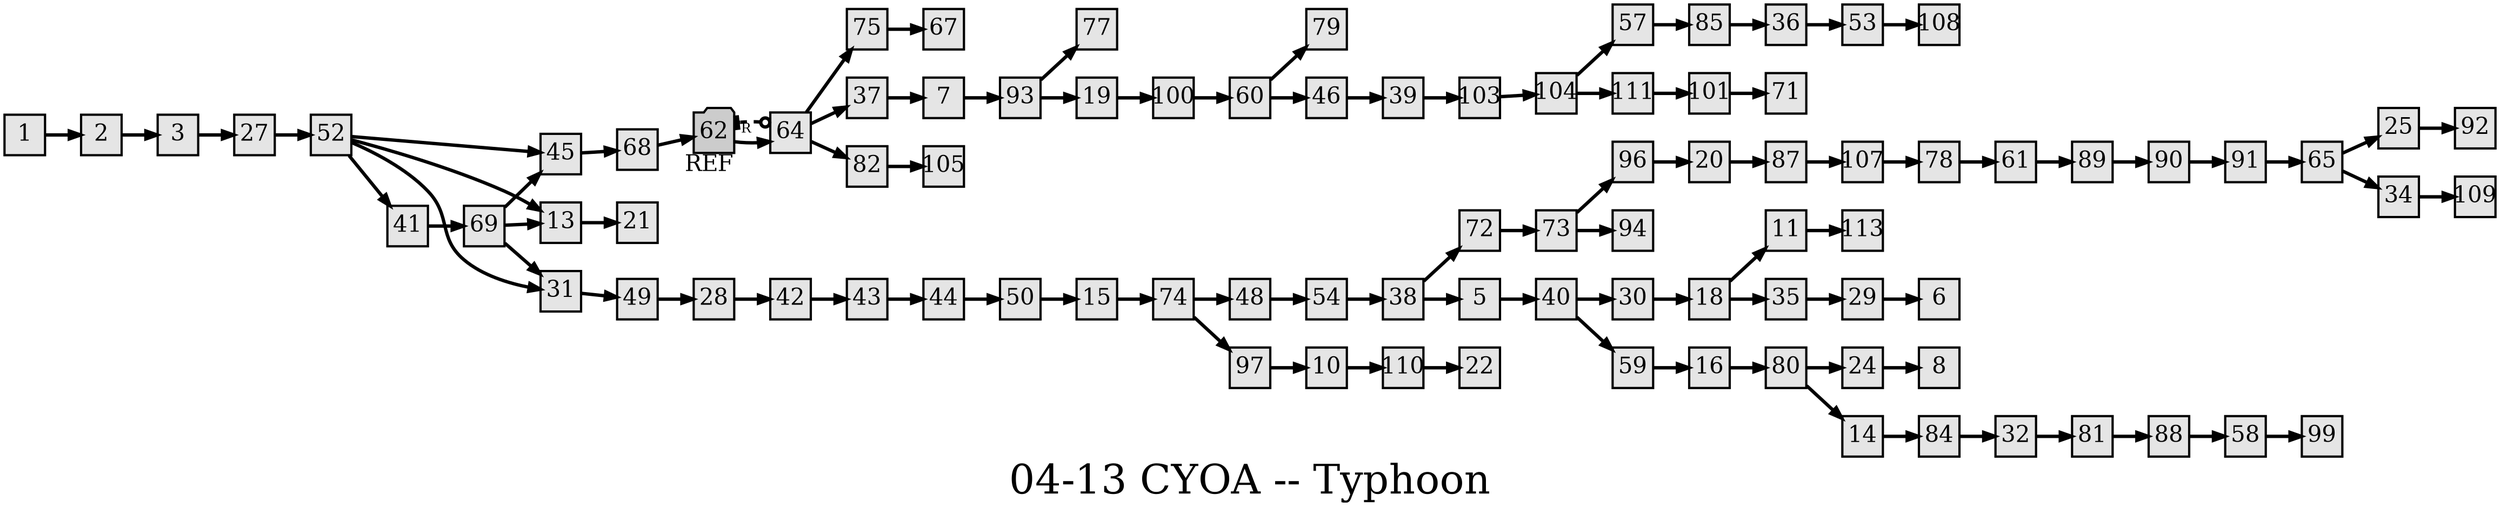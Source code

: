 digraph g{
  graph [ label="04-13 CYOA -- Typhoon" rankdir=LR, ordering=out, fontsize=36, nodesep="0.35", ranksep="0.45"];
  node  [shape=rect, penwidth=2, fontsize=20, style=filled, fillcolor=grey90, margin="0,0", labelfloat=true, regular=true, fixedsize=true];
  edge  [labelfloat=true, penwidth=3, fontsize=12];

  1 -> 2;
  2 -> 3;
  3 -> 27;
  5 -> 40;
  7 -> 93;
  10 -> 110;
  11 -> 113;
  13 -> 21;
  14 -> 84;
  15 -> 74;
  16 -> 80;
  18 -> 11;
  18 -> 35;
  19 -> 100;
  20 -> 87;
  24 -> 8;
  25 -> 92;
  27 -> 52;
  28 -> 42;
  29 -> 6;
  30 -> 18;
  31 -> 49;
  32 -> 81;
  34 -> 109;
  35 -> 29;
  36 -> 53;
  37 -> 7;
  38 -> 72;
  38 -> 5;
  39 -> 103;
  40 -> 30;
  40 -> 59;
  41 -> 69;
  42 -> 43;
  43 -> 44;
  44 -> 50;
  45 -> 68;
  46 -> 39;
  48 -> 54;
  49 -> 28;
  50 -> 15;
  52 -> 31;
  52 -> 13;
  52 -> 45;
  52 -> 41;
  53 -> 108;
  54 -> 38;
  57 -> 85;
  58 -> 99;
  59 -> 16;
  60 -> 79;
  60 -> 46;
  61 -> 89;
  62	[ xlabel="REF", shape=folder, fontsize=20, fillcolor=grey80 ];
  62 -> 64;
  64 -> 62	[ xlabel="R", dir=both, arrowhead=tee, arrowtail=odot, style=dashed, label="" ];
  64 -> 75;
  64 -> 37;
  64 -> 82;
  65 -> 25;
  65 -> 34;
  68 -> 62;
  69 -> 45;
  69 -> 13;
  69 -> 31;
  72 -> 73;
  73 -> 96;
  73 -> 94;
  74 -> 48;
  74 -> 97;
  75 -> 67;
  78 -> 61;
  80 -> 24;
  80 -> 14;
  81 -> 88;
  82 -> 105;
  84 -> 32;
  85 -> 36;
  87 -> 107;
  88 -> 58;
  89 -> 90;
  90 -> 91;
  91 -> 65;
  93 -> 77;
  93 -> 19;
  96 -> 20;
  97 -> 10;
  100 -> 60;
  101 -> 71;
  103 -> 104;
  104 -> 57;
  104 -> 111;
  107 -> 78;
  110 -> 22;
  111 -> 101;
}


